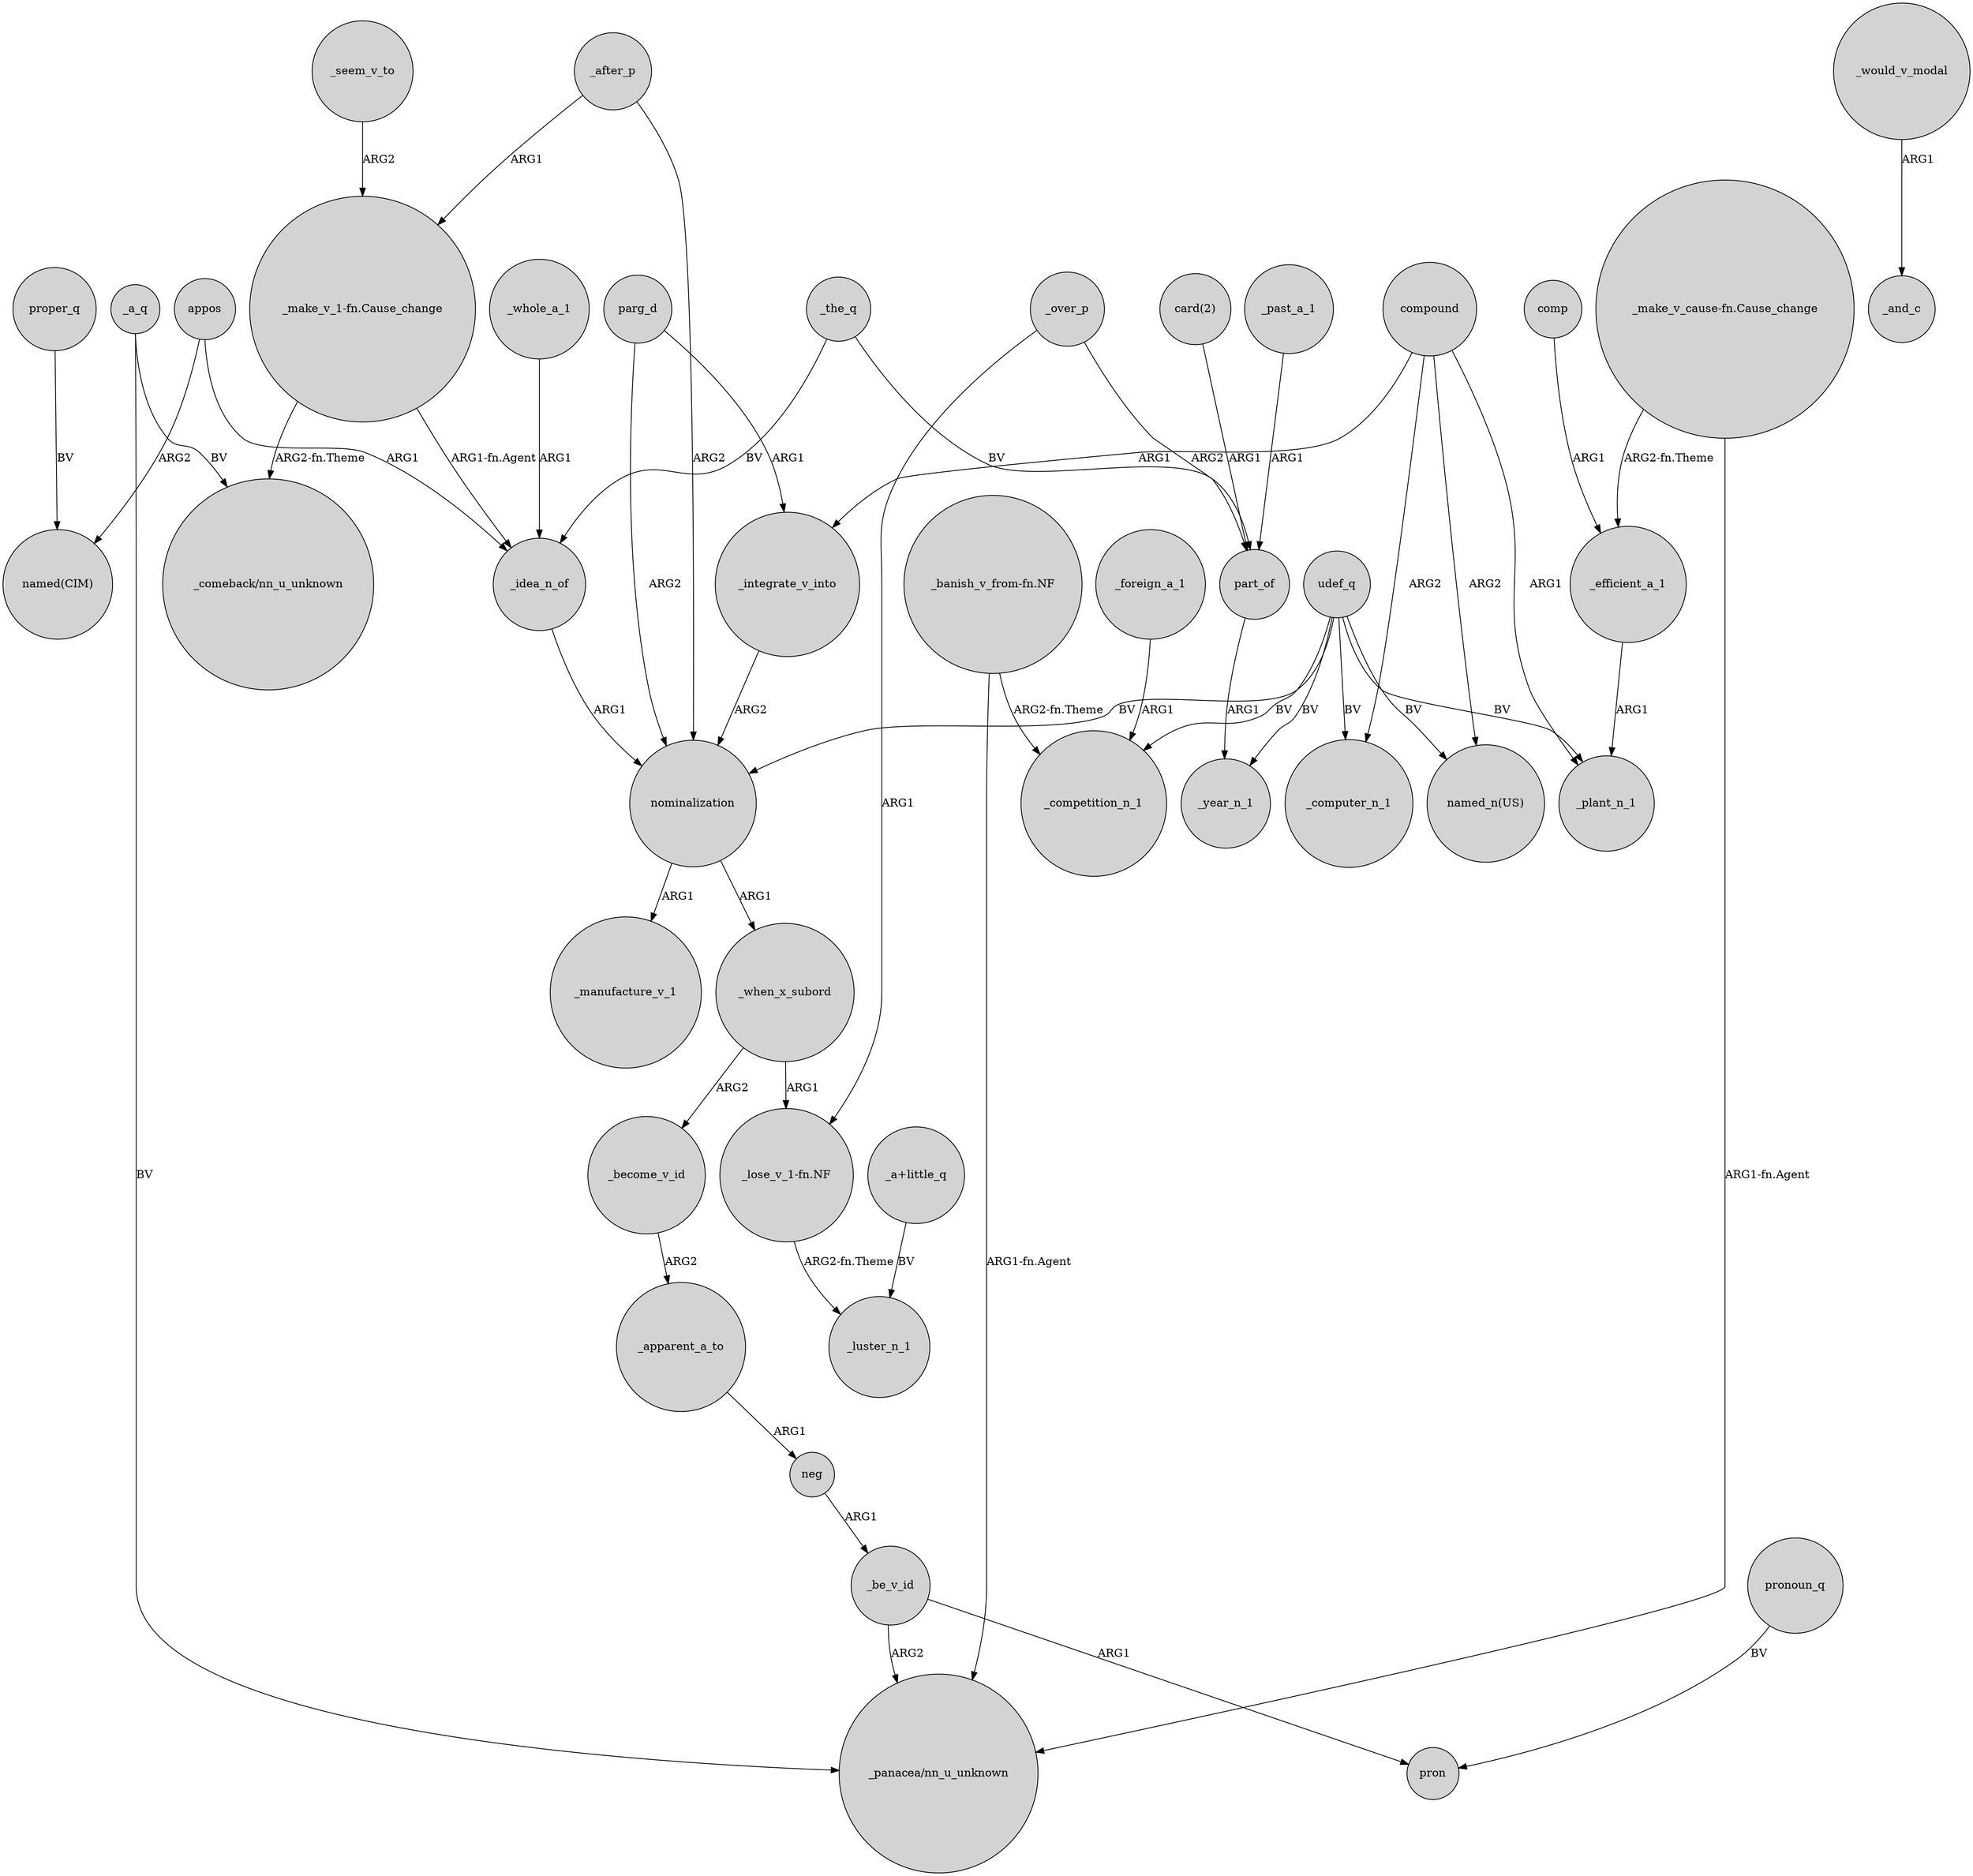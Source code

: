digraph {
	node [shape=circle style=filled]
	_when_x_subord -> "_lose_v_1-fn.NF" [label=ARG1]
	_would_v_modal -> _and_c [label=ARG1]
	_idea_n_of -> nominalization [label=ARG1]
	appos -> "named(CIM)" [label=ARG2]
	udef_q -> "named_n(US)" [label=BV]
	_efficient_a_1 -> _plant_n_1 [label=ARG1]
	udef_q -> _competition_n_1 [label=BV]
	"_banish_v_from-fn.NF" -> _competition_n_1 [label="ARG2-fn.Theme"]
	_apparent_a_to -> neg [label=ARG1]
	nominalization -> _when_x_subord [label=ARG1]
	"_banish_v_from-fn.NF" -> "_panacea/nn_u_unknown" [label="ARG1-fn.Agent"]
	_become_v_id -> _apparent_a_to [label=ARG2]
	_past_a_1 -> part_of [label=ARG1]
	nominalization -> _manufacture_v_1 [label=ARG1]
	comp -> _efficient_a_1 [label=ARG1]
	_over_p -> part_of [label=ARG2]
	_over_p -> "_lose_v_1-fn.NF" [label=ARG1]
	"card(2)" -> part_of [label=ARG1]
	compound -> _plant_n_1 [label=ARG1]
	parg_d -> _integrate_v_into [label=ARG1]
	_be_v_id -> pron [label=ARG1]
	udef_q -> _computer_n_1 [label=BV]
	"_make_v_cause-fn.Cause_change" -> "_panacea/nn_u_unknown" [label="ARG1-fn.Agent"]
	compound -> "named_n(US)" [label=ARG2]
	"_make_v_1-fn.Cause_change" -> "_comeback/nn_u_unknown" [label="ARG2-fn.Theme"]
	compound -> _computer_n_1 [label=ARG2]
	_be_v_id -> "_panacea/nn_u_unknown" [label=ARG2]
	"_make_v_cause-fn.Cause_change" -> _efficient_a_1 [label="ARG2-fn.Theme"]
	"_a+little_q" -> _luster_n_1 [label=BV]
	pronoun_q -> pron [label=BV]
	compound -> _integrate_v_into [label=ARG1]
	_after_p -> "_make_v_1-fn.Cause_change" [label=ARG1]
	_foreign_a_1 -> _competition_n_1 [label=ARG1]
	_the_q -> _idea_n_of [label=BV]
	_integrate_v_into -> nominalization [label=ARG2]
	parg_d -> nominalization [label=ARG2]
	"_lose_v_1-fn.NF" -> _luster_n_1 [label="ARG2-fn.Theme"]
	_the_q -> part_of [label=BV]
	udef_q -> _plant_n_1 [label=BV]
	_seem_v_to -> "_make_v_1-fn.Cause_change" [label=ARG2]
	udef_q -> nominalization [label=BV]
	_when_x_subord -> _become_v_id [label=ARG2]
	proper_q -> "named(CIM)" [label=BV]
	"_make_v_1-fn.Cause_change" -> _idea_n_of [label="ARG1-fn.Agent"]
	_a_q -> "_comeback/nn_u_unknown" [label=BV]
	udef_q -> _year_n_1 [label=BV]
	neg -> _be_v_id [label=ARG1]
	_a_q -> "_panacea/nn_u_unknown" [label=BV]
	part_of -> _year_n_1 [label=ARG1]
	_after_p -> nominalization [label=ARG2]
	_whole_a_1 -> _idea_n_of [label=ARG1]
	appos -> _idea_n_of [label=ARG1]
}
